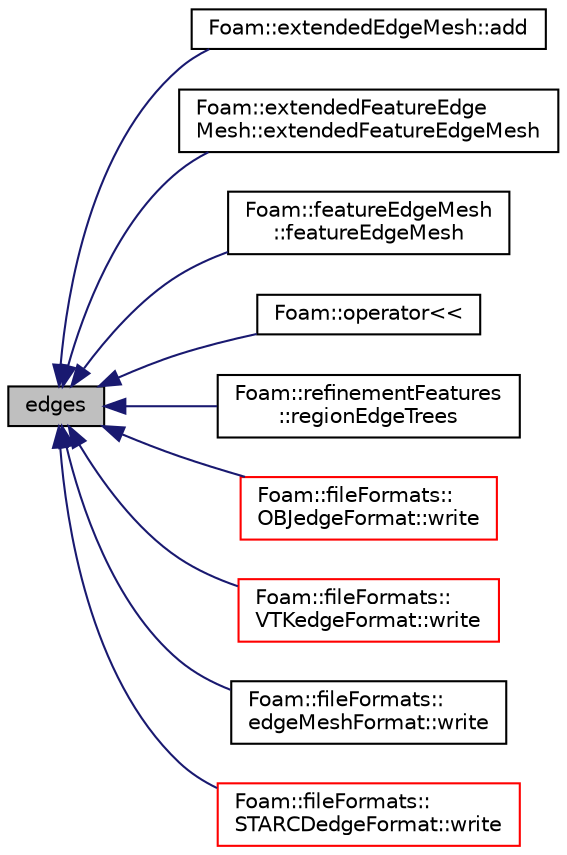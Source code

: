 digraph "edges"
{
  bgcolor="transparent";
  edge [fontname="Helvetica",fontsize="10",labelfontname="Helvetica",labelfontsize="10"];
  node [fontname="Helvetica",fontsize="10",shape=record];
  rankdir="LR";
  Node1 [label="edges",height=0.2,width=0.4,color="black", fillcolor="grey75", style="filled", fontcolor="black"];
  Node1 -> Node2 [dir="back",color="midnightblue",fontsize="10",style="solid",fontname="Helvetica"];
  Node2 [label="Foam::extendedEdgeMesh::add",height=0.2,width=0.4,color="black",URL="$a00700.html#af07e0aa40a7a71b92a74dd6b77a44ad3",tooltip="Add extendedEdgeMesh. No filtering of duplicates. "];
  Node1 -> Node3 [dir="back",color="midnightblue",fontsize="10",style="solid",fontname="Helvetica"];
  Node3 [label="Foam::extendedFeatureEdge\lMesh::extendedFeatureEdgeMesh",height=0.2,width=0.4,color="black",URL="$a00703.html#a6adc759f54c663e50dd82d3820540d57",tooltip="Construct (read) given an IOobject. "];
  Node1 -> Node4 [dir="back",color="midnightblue",fontsize="10",style="solid",fontname="Helvetica"];
  Node4 [label="Foam::featureEdgeMesh\l::featureEdgeMesh",height=0.2,width=0.4,color="black",URL="$a00751.html#a7a53d15d141d0e33f9a731001cef160d",tooltip="Construct (read) given an IOobject. "];
  Node1 -> Node5 [dir="back",color="midnightblue",fontsize="10",style="solid",fontname="Helvetica"];
  Node5 [label="Foam::operator\<\<",height=0.2,width=0.4,color="black",URL="$a10725.html#a66f7aa59f430075ea8010a08b9e86b91"];
  Node1 -> Node6 [dir="back",color="midnightblue",fontsize="10",style="solid",fontname="Helvetica"];
  Node6 [label="Foam::refinementFeatures\l::regionEdgeTrees",height=0.2,width=0.4,color="black",URL="$a02111.html#a0a9e48d91f8d14c675856ed4333a5b0e"];
  Node1 -> Node7 [dir="back",color="midnightblue",fontsize="10",style="solid",fontname="Helvetica"];
  Node7 [label="Foam::fileFormats::\lOBJedgeFormat::write",height=0.2,width=0.4,color="red",URL="$a01689.html#ac93279b51e2eb12dc1a54daf46bbca98",tooltip="Write surface mesh components by proxy. "];
  Node1 -> Node8 [dir="back",color="midnightblue",fontsize="10",style="solid",fontname="Helvetica"];
  Node8 [label="Foam::fileFormats::\lVTKedgeFormat::write",height=0.2,width=0.4,color="red",URL="$a02809.html#ac93279b51e2eb12dc1a54daf46bbca98",tooltip="Write surface mesh components by proxy. "];
  Node1 -> Node9 [dir="back",color="midnightblue",fontsize="10",style="solid",fontname="Helvetica"];
  Node9 [label="Foam::fileFormats::\ledgeMeshFormat::write",height=0.2,width=0.4,color="black",URL="$a00618.html#ac93279b51e2eb12dc1a54daf46bbca98",tooltip="Write edgeMesh with a mimicked IOobject header. "];
  Node1 -> Node10 [dir="back",color="midnightblue",fontsize="10",style="solid",fontname="Helvetica"];
  Node10 [label="Foam::fileFormats::\lSTARCDedgeFormat::write",height=0.2,width=0.4,color="red",URL="$a02429.html#ac93279b51e2eb12dc1a54daf46bbca98",tooltip="Write edge mesh. "];
}
